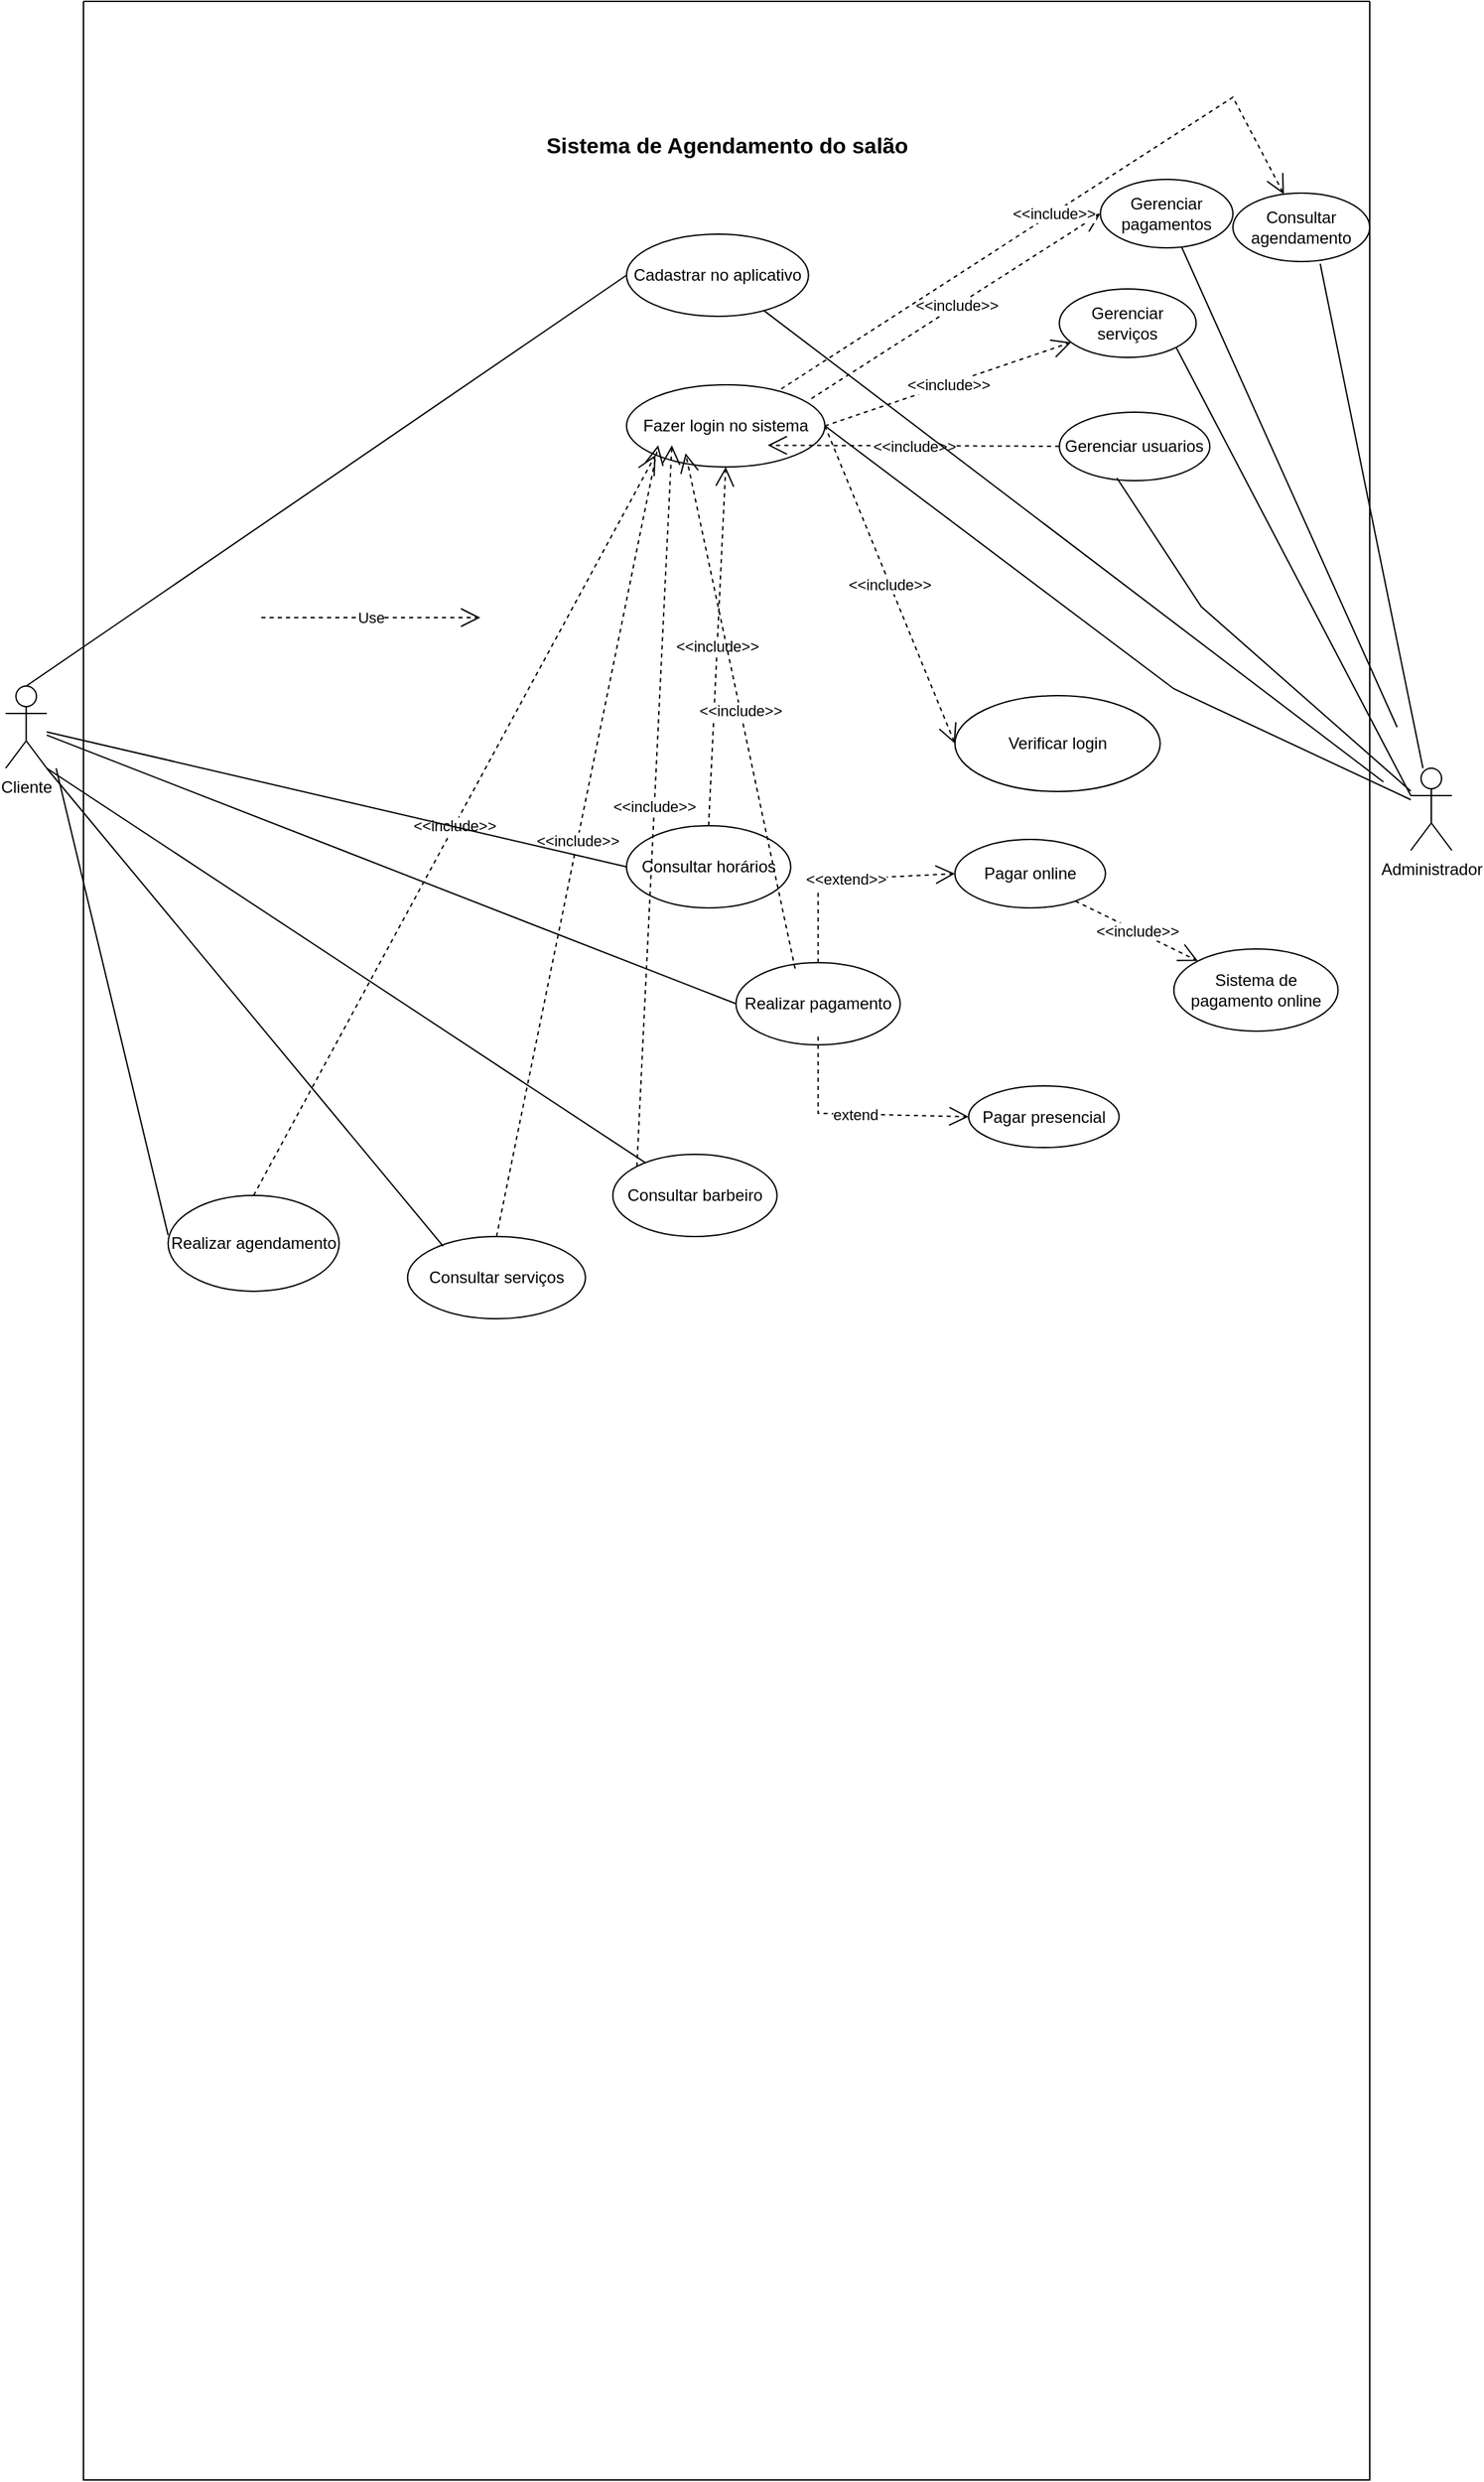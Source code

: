 <mxfile version="21.7.4" type="github">
  <diagram name="Page-1" id="5d7acffa-a066-3a61-03fe-96351882024d">
    <mxGraphModel dx="1299" dy="1466" grid="1" gridSize="10" guides="1" tooltips="1" connect="1" arrows="1" fold="1" page="1" pageScale="1" pageWidth="1100" pageHeight="850" background="#ffffff" math="0" shadow="0">
      <root>
        <mxCell id="0" />
        <mxCell id="1" parent="0" />
        <mxCell id="uEFSG5N0bZER1lfioCi_-5" value="Cliente" style="shape=umlActor;verticalLabelPosition=bottom;verticalAlign=top;html=1;outlineConnect=0;" parent="1" vertex="1">
          <mxGeometry x="43.15" y="-340" width="30" height="60" as="geometry" />
        </mxCell>
        <mxCell id="ZlicN3HeuMogZ3DCsWWC-2" value="" style="endArrow=none;html=1;rounded=0;entryX=0;entryY=0.5;entryDx=0;entryDy=0;exitX=0.5;exitY=0;exitDx=0;exitDy=0;exitPerimeter=0;" parent="1" source="uEFSG5N0bZER1lfioCi_-5" target="uEFSG5N0bZER1lfioCi_-7" edge="1">
          <mxGeometry width="50" height="50" relative="1" as="geometry">
            <mxPoint x="86.85" y="-174.934" as="sourcePoint" />
            <mxPoint x="246.85" y="-188" as="targetPoint" />
          </mxGeometry>
        </mxCell>
        <mxCell id="ZlicN3HeuMogZ3DCsWWC-18" value="" style="endArrow=none;html=1;rounded=0;exitX=0;exitY=0.413;exitDx=0;exitDy=0;exitPerimeter=0;" parent="1" source="uEFSG5N0bZER1lfioCi_-18" edge="1">
          <mxGeometry width="50" height="50" relative="1" as="geometry">
            <mxPoint x="306.85" y="-58" as="sourcePoint" />
            <mxPoint x="80" y="-280" as="targetPoint" />
            <Array as="points" />
          </mxGeometry>
        </mxCell>
        <mxCell id="ZlicN3HeuMogZ3DCsWWC-32" value="" style="swimlane;startSize=0;" parent="1" vertex="1">
          <mxGeometry x="100" y="-840" width="940" height="1810" as="geometry" />
        </mxCell>
        <mxCell id="ZlicN3HeuMogZ3DCsWWC-3" value="Verificar login" style="ellipse;whiteSpace=wrap;html=1;" parent="ZlicN3HeuMogZ3DCsWWC-32" vertex="1">
          <mxGeometry x="636.85" y="507" width="150" height="70" as="geometry" />
        </mxCell>
        <mxCell id="ZlicN3HeuMogZ3DCsWWC-20" value="Realizar pagamento" style="ellipse;whiteSpace=wrap;html=1;" parent="ZlicN3HeuMogZ3DCsWWC-32" vertex="1">
          <mxGeometry x="476.85" y="702" width="120" height="60" as="geometry" />
        </mxCell>
        <mxCell id="ZlicN3HeuMogZ3DCsWWC-35" value="Pagar online" style="ellipse;whiteSpace=wrap;html=1;" parent="ZlicN3HeuMogZ3DCsWWC-32" vertex="1">
          <mxGeometry x="636.85" y="612" width="110" height="50" as="geometry" />
        </mxCell>
        <mxCell id="ZlicN3HeuMogZ3DCsWWC-36" value="Pagar presencial" style="ellipse;whiteSpace=wrap;html=1;" parent="ZlicN3HeuMogZ3DCsWWC-32" vertex="1">
          <mxGeometry x="646.85" y="792" width="110" height="45" as="geometry" />
        </mxCell>
        <mxCell id="ZlicN3HeuMogZ3DCsWWC-48" value="&amp;lt;&amp;lt;extend&amp;gt;&amp;gt;" style="endArrow=open;endSize=12;dashed=1;html=1;rounded=0;entryX=0;entryY=0.5;entryDx=0;entryDy=0;exitX=0.5;exitY=0;exitDx=0;exitDy=0;" parent="ZlicN3HeuMogZ3DCsWWC-32" source="ZlicN3HeuMogZ3DCsWWC-20" target="ZlicN3HeuMogZ3DCsWWC-35" edge="1">
          <mxGeometry width="160" relative="1" as="geometry">
            <mxPoint x="546.85" y="722" as="sourcePoint" />
            <mxPoint x="706.85" y="722" as="targetPoint" />
            <Array as="points">
              <mxPoint x="536.85" y="642" />
            </Array>
          </mxGeometry>
        </mxCell>
        <mxCell id="ZlicN3HeuMogZ3DCsWWC-51" value="extend" style="endArrow=open;endSize=12;dashed=1;html=1;rounded=0;entryX=0;entryY=0.5;entryDx=0;entryDy=0;" parent="ZlicN3HeuMogZ3DCsWWC-32" target="ZlicN3HeuMogZ3DCsWWC-36" edge="1">
          <mxGeometry width="160" relative="1" as="geometry">
            <mxPoint x="536.85" y="756" as="sourcePoint" />
            <mxPoint x="696.85" y="756" as="targetPoint" />
            <Array as="points">
              <mxPoint x="536.85" y="812" />
            </Array>
          </mxGeometry>
        </mxCell>
        <mxCell id="uEFSG5N0bZER1lfioCi_-18" value="Realizar agendamento" style="ellipse;whiteSpace=wrap;html=1;" parent="ZlicN3HeuMogZ3DCsWWC-32" vertex="1">
          <mxGeometry x="61.85" y="872" width="125" height="70" as="geometry" />
        </mxCell>
        <mxCell id="uEFSG5N0bZER1lfioCi_-12" value="Consultar serviços" style="ellipse;whiteSpace=wrap;html=1;" parent="ZlicN3HeuMogZ3DCsWWC-32" vertex="1">
          <mxGeometry x="236.85" y="902" width="130" height="60" as="geometry" />
        </mxCell>
        <mxCell id="uEFSG5N0bZER1lfioCi_-16" value="Consultar barbeiro" style="ellipse;whiteSpace=wrap;html=1;" parent="ZlicN3HeuMogZ3DCsWWC-32" vertex="1">
          <mxGeometry x="386.85" y="842" width="120" height="60" as="geometry" />
        </mxCell>
        <mxCell id="ZlicN3HeuMogZ3DCsWWC-19" value="Consultar horários" style="ellipse;whiteSpace=wrap;html=1;" parent="ZlicN3HeuMogZ3DCsWWC-32" vertex="1">
          <mxGeometry x="396.85" y="602" width="120" height="60" as="geometry" />
        </mxCell>
        <mxCell id="ZlicN3HeuMogZ3DCsWWC-56" value="Sistema de pagamento online" style="ellipse;whiteSpace=wrap;html=1;" parent="ZlicN3HeuMogZ3DCsWWC-32" vertex="1">
          <mxGeometry x="796.85" y="692" width="120" height="60" as="geometry" />
        </mxCell>
        <mxCell id="ZlicN3HeuMogZ3DCsWWC-57" value="&amp;lt;&amp;lt;include&amp;gt;&amp;gt;" style="endArrow=open;endSize=12;dashed=1;html=1;rounded=0;entryX=0;entryY=0;entryDx=0;entryDy=0;exitX=0.8;exitY=0.9;exitDx=0;exitDy=0;exitPerimeter=0;" parent="ZlicN3HeuMogZ3DCsWWC-32" source="ZlicN3HeuMogZ3DCsWWC-35" target="ZlicN3HeuMogZ3DCsWWC-56" edge="1">
          <mxGeometry width="160" relative="1" as="geometry">
            <mxPoint x="706.85" y="652" as="sourcePoint" />
            <mxPoint x="866.85" y="652" as="targetPoint" />
          </mxGeometry>
        </mxCell>
        <mxCell id="ZlicN3HeuMogZ3DCsWWC-58" value="Consultar agendamento" style="ellipse;whiteSpace=wrap;html=1;" parent="ZlicN3HeuMogZ3DCsWWC-32" vertex="1">
          <mxGeometry x="840" y="140" width="100" height="50" as="geometry" />
        </mxCell>
        <mxCell id="uEFSG5N0bZER1lfioCi_-23" value="Gerenciar serviços" style="ellipse;whiteSpace=wrap;html=1;" parent="ZlicN3HeuMogZ3DCsWWC-32" vertex="1">
          <mxGeometry x="713.15" y="210" width="100" height="50" as="geometry" />
        </mxCell>
        <mxCell id="uEFSG5N0bZER1lfioCi_-21" value="Gerenciar usuarios" style="ellipse;whiteSpace=wrap;html=1;" parent="ZlicN3HeuMogZ3DCsWWC-32" vertex="1">
          <mxGeometry x="713.15" y="300" width="110" height="50" as="geometry" />
        </mxCell>
        <mxCell id="ZlicN3HeuMogZ3DCsWWC-34" value="&lt;b&gt;&lt;font style=&quot;font-size: 16px;&quot;&gt;Sistema de Agendamento do salão&lt;/font&gt;&lt;/b&gt;" style="text;html=1;align=center;verticalAlign=middle;resizable=0;points=[];autosize=1;strokeColor=none;fillColor=none;" parent="ZlicN3HeuMogZ3DCsWWC-32" vertex="1">
          <mxGeometry x="325.0" y="90" width="290" height="30" as="geometry" />
        </mxCell>
        <mxCell id="uEFSG5N0bZER1lfioCi_-7" value="Cadastrar no aplicativo" style="ellipse;whiteSpace=wrap;html=1;" parent="ZlicN3HeuMogZ3DCsWWC-32" vertex="1">
          <mxGeometry x="396.85" y="170" width="133" height="60" as="geometry" />
        </mxCell>
        <mxCell id="uEFSG5N0bZER1lfioCi_-9" value="Fazer login no sistema" style="ellipse;whiteSpace=wrap;html=1;" parent="ZlicN3HeuMogZ3DCsWWC-32" vertex="1">
          <mxGeometry x="396.85" y="280" width="145" height="60" as="geometry" />
        </mxCell>
        <mxCell id="ZlicN3HeuMogZ3DCsWWC-14" value="&amp;lt;&amp;lt;include&amp;gt;&amp;gt;" style="endArrow=open;endSize=12;dashed=1;html=1;rounded=0;entryX=0;entryY=0.5;entryDx=0;entryDy=0;exitX=1;exitY=0.5;exitDx=0;exitDy=0;" parent="ZlicN3HeuMogZ3DCsWWC-32" source="uEFSG5N0bZER1lfioCi_-9" target="ZlicN3HeuMogZ3DCsWWC-3" edge="1">
          <mxGeometry width="160" relative="1" as="geometry">
            <mxPoint x="515.85" y="651.5" as="sourcePoint" />
            <mxPoint x="675.85" y="651.5" as="targetPoint" />
          </mxGeometry>
        </mxCell>
        <mxCell id="ZlicN3HeuMogZ3DCsWWC-69" value="Gerenciar pagamentos" style="ellipse;whiteSpace=wrap;html=1;" parent="ZlicN3HeuMogZ3DCsWWC-32" vertex="1">
          <mxGeometry x="743.15" y="130" width="96.85" height="50" as="geometry" />
        </mxCell>
        <mxCell id="jTSxN9wWBSF_Roaz5n28-1" value="&amp;lt;&amp;lt;include&amp;gt;&amp;gt;" style="endArrow=open;endSize=12;dashed=1;html=1;rounded=0;exitX=0.5;exitY=0;exitDx=0;exitDy=0;entryX=0.5;entryY=1;entryDx=0;entryDy=0;" parent="ZlicN3HeuMogZ3DCsWWC-32" source="ZlicN3HeuMogZ3DCsWWC-19" target="uEFSG5N0bZER1lfioCi_-9" edge="1">
          <mxGeometry width="160" relative="1" as="geometry">
            <mxPoint x="350" y="330" as="sourcePoint" />
            <mxPoint x="510" y="330" as="targetPoint" />
          </mxGeometry>
        </mxCell>
        <mxCell id="jTSxN9wWBSF_Roaz5n28-3" value="&amp;lt;&amp;lt;include&amp;gt;&amp;gt;" style="endArrow=open;endSize=12;dashed=1;html=1;rounded=0;exitX=0.36;exitY=0.072;exitDx=0;exitDy=0;exitPerimeter=0;" parent="ZlicN3HeuMogZ3DCsWWC-32" source="ZlicN3HeuMogZ3DCsWWC-20" edge="1">
          <mxGeometry width="160" relative="1" as="geometry">
            <mxPoint x="280" y="330" as="sourcePoint" />
            <mxPoint x="440" y="330" as="targetPoint" />
          </mxGeometry>
        </mxCell>
        <mxCell id="jTSxN9wWBSF_Roaz5n28-5" value="&amp;lt;&amp;lt;include&amp;gt;&amp;gt;" style="endArrow=open;endSize=12;dashed=1;html=1;rounded=0;exitX=0;exitY=0;exitDx=0;exitDy=0;" parent="ZlicN3HeuMogZ3DCsWWC-32" source="uEFSG5N0bZER1lfioCi_-16" edge="1">
          <mxGeometry width="160" relative="1" as="geometry">
            <mxPoint x="270" y="324.17" as="sourcePoint" />
            <mxPoint x="430" y="324.17" as="targetPoint" />
          </mxGeometry>
        </mxCell>
        <mxCell id="jTSxN9wWBSF_Roaz5n28-6" value="&amp;lt;&amp;lt;include&amp;gt;&amp;gt;" style="endArrow=open;endSize=12;dashed=1;html=1;rounded=0;exitX=0.5;exitY=0;exitDx=0;exitDy=0;" parent="ZlicN3HeuMogZ3DCsWWC-32" source="uEFSG5N0bZER1lfioCi_-12" edge="1">
          <mxGeometry width="160" relative="1" as="geometry">
            <mxPoint x="260" y="324.17" as="sourcePoint" />
            <mxPoint x="420" y="324.17" as="targetPoint" />
          </mxGeometry>
        </mxCell>
        <mxCell id="jTSxN9wWBSF_Roaz5n28-10" value="&amp;lt;&amp;lt;include&amp;gt;&amp;gt;" style="endArrow=open;endSize=12;dashed=1;html=1;rounded=0;entryX=0;entryY=1;entryDx=0;entryDy=0;exitX=0.5;exitY=0;exitDx=0;exitDy=0;" parent="ZlicN3HeuMogZ3DCsWWC-32" source="uEFSG5N0bZER1lfioCi_-18" target="uEFSG5N0bZER1lfioCi_-9" edge="1">
          <mxGeometry width="160" relative="1" as="geometry">
            <mxPoint x="130" y="450" as="sourcePoint" />
            <mxPoint x="290" y="450" as="targetPoint" />
          </mxGeometry>
        </mxCell>
        <mxCell id="jTSxN9wWBSF_Roaz5n28-12" value="&amp;lt;&amp;lt;include&amp;gt;&amp;gt;" style="endArrow=open;endSize=12;dashed=1;html=1;rounded=0;" parent="ZlicN3HeuMogZ3DCsWWC-32" source="uEFSG5N0bZER1lfioCi_-21" edge="1">
          <mxGeometry width="160" relative="1" as="geometry">
            <mxPoint x="340" y="324.17" as="sourcePoint" />
            <mxPoint x="500" y="324.17" as="targetPoint" />
          </mxGeometry>
        </mxCell>
        <mxCell id="jTSxN9wWBSF_Roaz5n28-13" value="&amp;lt;&amp;lt;include&amp;gt;&amp;gt;" style="endArrow=open;endSize=12;dashed=1;html=1;rounded=0;exitX=1;exitY=0.5;exitDx=0;exitDy=0;" parent="ZlicN3HeuMogZ3DCsWWC-32" target="uEFSG5N0bZER1lfioCi_-23" edge="1" source="uEFSG5N0bZER1lfioCi_-9">
          <mxGeometry width="160" relative="1" as="geometry">
            <mxPoint x="516.85" y="199.17" as="sourcePoint" />
            <mxPoint x="676.85" y="199.17" as="targetPoint" />
          </mxGeometry>
        </mxCell>
        <mxCell id="jTSxN9wWBSF_Roaz5n28-14" value="&amp;lt;&amp;lt;include&amp;gt;&amp;gt;" style="endArrow=open;endSize=12;dashed=1;html=1;rounded=0;entryX=0;entryY=0.5;entryDx=0;entryDy=0;exitX=0.932;exitY=0.167;exitDx=0;exitDy=0;exitPerimeter=0;" parent="ZlicN3HeuMogZ3DCsWWC-32" target="ZlicN3HeuMogZ3DCsWWC-69" edge="1" source="uEFSG5N0bZER1lfioCi_-9">
          <mxGeometry width="160" relative="1" as="geometry">
            <mxPoint x="506.85" y="180" as="sourcePoint" />
            <mxPoint x="666.85" y="180" as="targetPoint" />
          </mxGeometry>
        </mxCell>
        <mxCell id="jTSxN9wWBSF_Roaz5n28-15" value="&amp;lt;&amp;lt;include&amp;gt;&amp;gt;" style="endArrow=open;endSize=12;dashed=1;html=1;rounded=0;exitX=0.78;exitY=0.05;exitDx=0;exitDy=0;exitPerimeter=0;" parent="ZlicN3HeuMogZ3DCsWWC-32" target="ZlicN3HeuMogZ3DCsWWC-58" edge="1" source="uEFSG5N0bZER1lfioCi_-9">
          <mxGeometry width="160" relative="1" as="geometry">
            <mxPoint x="470" y="178.33" as="sourcePoint" />
            <mxPoint x="630" y="178.33" as="targetPoint" />
            <Array as="points">
              <mxPoint x="840" y="70" />
            </Array>
          </mxGeometry>
        </mxCell>
        <mxCell id="ZlicN3HeuMogZ3DCsWWC-53" value="" style="endArrow=none;html=1;rounded=0;entryX=0;entryY=0.5;entryDx=0;entryDy=0;" parent="1" source="uEFSG5N0bZER1lfioCi_-5" target="ZlicN3HeuMogZ3DCsWWC-20" edge="1">
          <mxGeometry width="50" height="50" relative="1" as="geometry">
            <mxPoint x="86.85" y="-133" as="sourcePoint" />
            <mxPoint x="136.85" y="-183" as="targetPoint" />
          </mxGeometry>
        </mxCell>
        <mxCell id="uEFSG5N0bZER1lfioCi_-6" value="Administrador" style="shape=umlActor;verticalLabelPosition=bottom;verticalAlign=top;html=1;outlineConnect=0;" parent="1" vertex="1">
          <mxGeometry x="1070.0" y="-280" width="30" height="60" as="geometry" />
        </mxCell>
        <mxCell id="ZlicN3HeuMogZ3DCsWWC-62" value="" style="endArrow=none;html=1;rounded=0;entryX=0.638;entryY=1.033;entryDx=0;entryDy=0;entryPerimeter=0;" parent="1" source="uEFSG5N0bZER1lfioCi_-6" target="ZlicN3HeuMogZ3DCsWWC-58" edge="1">
          <mxGeometry width="50" height="50" relative="1" as="geometry">
            <mxPoint x="1060" y="-280" as="sourcePoint" />
            <mxPoint x="1116.85" y="-238" as="targetPoint" />
          </mxGeometry>
        </mxCell>
        <mxCell id="ZlicN3HeuMogZ3DCsWWC-64" value="" style="endArrow=none;html=1;rounded=0;entryX=1;entryY=0.5;entryDx=0;entryDy=0;" parent="1" source="uEFSG5N0bZER1lfioCi_-6" target="uEFSG5N0bZER1lfioCi_-9" edge="1">
          <mxGeometry width="50" height="50" relative="1" as="geometry">
            <mxPoint x="1050" y="-220" as="sourcePoint" />
            <mxPoint x="1096.85" y="-238" as="targetPoint" />
            <Array as="points">
              <mxPoint x="896.85" y="-338" />
            </Array>
          </mxGeometry>
        </mxCell>
        <mxCell id="ZlicN3HeuMogZ3DCsWWC-65" value="" style="endArrow=none;html=1;rounded=0;entryX=1;entryY=1;entryDx=0;entryDy=0;exitX=0;exitY=0.333;exitDx=0;exitDy=0;exitPerimeter=0;" parent="1" source="uEFSG5N0bZER1lfioCi_-6" target="uEFSG5N0bZER1lfioCi_-23" edge="1">
          <mxGeometry width="50" height="50" relative="1" as="geometry">
            <mxPoint x="1050" y="-270" as="sourcePoint" />
            <mxPoint x="1096.85" y="-300" as="targetPoint" />
          </mxGeometry>
        </mxCell>
        <mxCell id="ZlicN3HeuMogZ3DCsWWC-63" value="" style="endArrow=none;html=1;rounded=0;exitX=0.382;exitY=0.96;exitDx=0;exitDy=0;exitPerimeter=0;" parent="1" source="uEFSG5N0bZER1lfioCi_-21" target="uEFSG5N0bZER1lfioCi_-6" edge="1">
          <mxGeometry width="50" height="50" relative="1" as="geometry">
            <mxPoint x="611.85" y="-398" as="sourcePoint" />
            <mxPoint x="1056.85" y="-228" as="targetPoint" />
            <Array as="points">
              <mxPoint x="916.85" y="-398" />
            </Array>
          </mxGeometry>
        </mxCell>
        <mxCell id="ZlicN3HeuMogZ3DCsWWC-52" value="" style="endArrow=none;html=1;rounded=0;entryX=0;entryY=0.5;entryDx=0;entryDy=0;" parent="1" source="uEFSG5N0bZER1lfioCi_-5" target="ZlicN3HeuMogZ3DCsWWC-19" edge="1">
          <mxGeometry width="50" height="50" relative="1" as="geometry">
            <mxPoint x="86.85" y="-178" as="sourcePoint" />
            <mxPoint x="136.85" y="-228" as="targetPoint" />
          </mxGeometry>
        </mxCell>
        <mxCell id="ZlicN3HeuMogZ3DCsWWC-54" value="" style="endArrow=none;html=1;rounded=0;exitX=1;exitY=1;exitDx=0;exitDy=0;exitPerimeter=0;" parent="1" source="uEFSG5N0bZER1lfioCi_-5" target="uEFSG5N0bZER1lfioCi_-16" edge="1">
          <mxGeometry width="50" height="50" relative="1" as="geometry">
            <mxPoint x="86.85" y="-158" as="sourcePoint" />
            <mxPoint x="136.85" y="-208" as="targetPoint" />
          </mxGeometry>
        </mxCell>
        <mxCell id="ZlicN3HeuMogZ3DCsWWC-55" value="" style="endArrow=none;html=1;rounded=0;entryX=0.2;entryY=0.117;entryDx=0;entryDy=0;entryPerimeter=0;exitX=1;exitY=1;exitDx=0;exitDy=0;exitPerimeter=0;" parent="1" source="uEFSG5N0bZER1lfioCi_-5" target="uEFSG5N0bZER1lfioCi_-12" edge="1">
          <mxGeometry width="50" height="50" relative="1" as="geometry">
            <mxPoint x="86.85" y="-158" as="sourcePoint" />
            <mxPoint x="136.85" y="-208" as="targetPoint" />
          </mxGeometry>
        </mxCell>
        <mxCell id="ZlicN3HeuMogZ3DCsWWC-67" value="" style="endArrow=none;html=1;rounded=0;" parent="1" target="uEFSG5N0bZER1lfioCi_-7" edge="1">
          <mxGeometry width="50" height="50" relative="1" as="geometry">
            <mxPoint x="1050" y="-270" as="sourcePoint" />
            <mxPoint x="1100" y="-320" as="targetPoint" />
          </mxGeometry>
        </mxCell>
        <mxCell id="ZlicN3HeuMogZ3DCsWWC-70" value="" style="endArrow=none;html=1;rounded=0;" parent="1" target="ZlicN3HeuMogZ3DCsWWC-69" edge="1">
          <mxGeometry width="50" height="50" relative="1" as="geometry">
            <mxPoint x="1060" y="-310" as="sourcePoint" />
            <mxPoint x="1110" y="-360" as="targetPoint" />
          </mxGeometry>
        </mxCell>
        <mxCell id="jTSxN9wWBSF_Roaz5n28-11" value="Use" style="endArrow=open;endSize=12;dashed=1;html=1;rounded=0;" parent="1" edge="1">
          <mxGeometry width="160" relative="1" as="geometry">
            <mxPoint x="230" y="-390" as="sourcePoint" />
            <mxPoint x="390" y="-390" as="targetPoint" />
          </mxGeometry>
        </mxCell>
      </root>
    </mxGraphModel>
  </diagram>
</mxfile>
